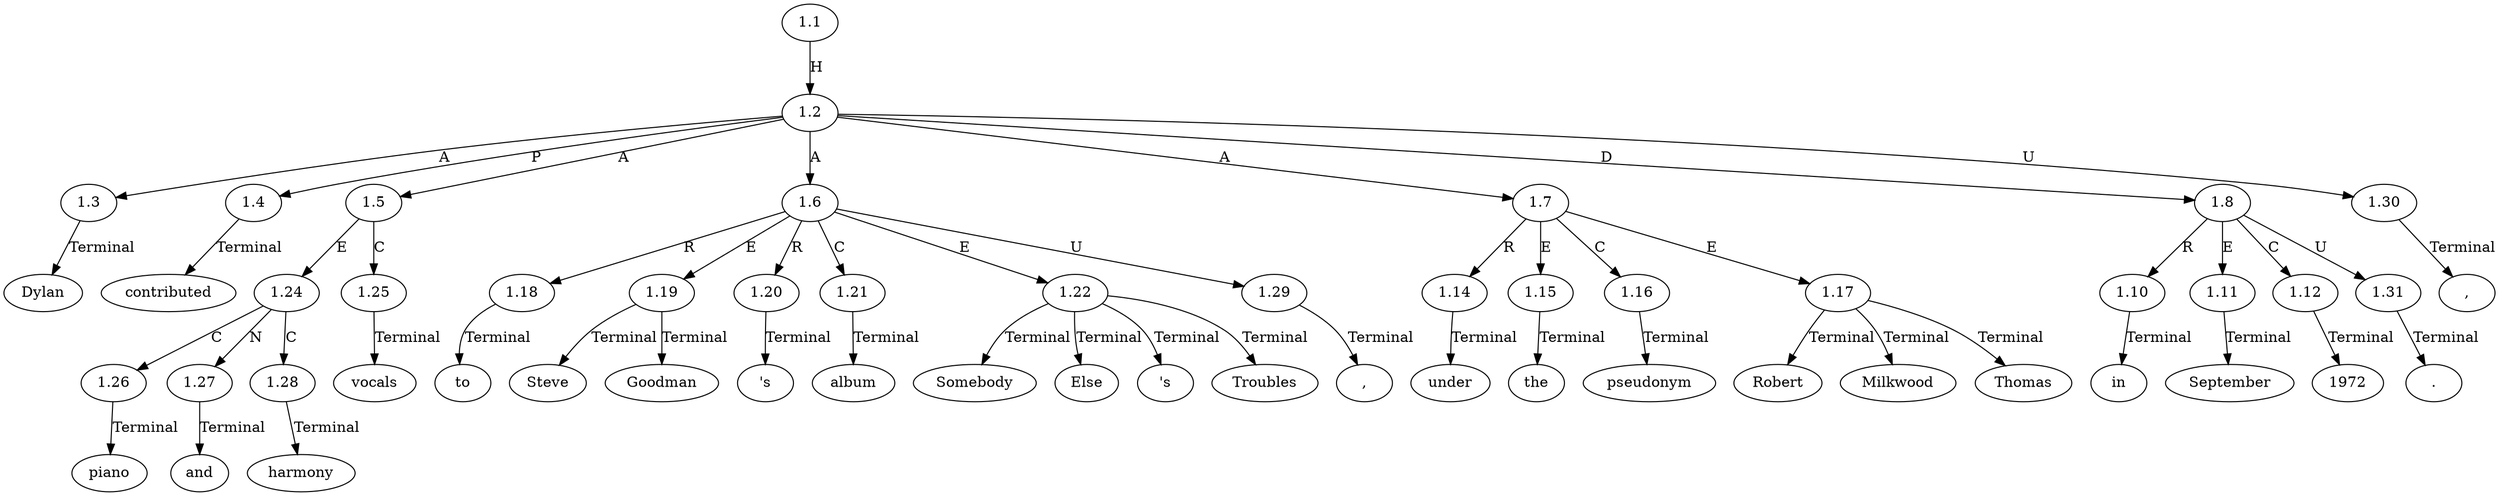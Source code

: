 // Graph
digraph {
	0.1 [label=Dylan ordering=out]
	0.10 [label="'s" ordering=out]
	0.11 [label=album ordering=out]
	0.12 [label="," ordering=out]
	0.13 [label=Somebody ordering=out]
	0.14 [label=Else ordering=out]
	0.15 [label="'s" ordering=out]
	0.16 [label=Troubles ordering=out]
	0.17 [label="," ordering=out]
	0.18 [label=under ordering=out]
	0.19 [label=the ordering=out]
	0.2 [label=contributed ordering=out]
	0.20 [label=pseudonym ordering=out]
	0.21 [label=Robert ordering=out]
	0.22 [label=Milkwood ordering=out]
	0.23 [label=Thomas ordering=out]
	0.24 [label=in ordering=out]
	0.25 [label=September ordering=out]
	0.26 [label=1972 ordering=out]
	0.27 [label="." ordering=out]
	0.3 [label=piano ordering=out]
	0.4 [label=and ordering=out]
	0.5 [label=harmony ordering=out]
	0.6 [label=vocals ordering=out]
	0.7 [label=to ordering=out]
	0.8 [label=Steve ordering=out]
	0.9 [label=Goodman ordering=out]
	1.1 [label=1.1 ordering=out]
	1.2 [label=1.2 ordering=out]
	1.3 [label=1.3 ordering=out]
	1.4 [label=1.4 ordering=out]
	1.5 [label=1.5 ordering=out]
	1.6 [label=1.6 ordering=out]
	1.7 [label=1.7 ordering=out]
	1.8 [label=1.8 ordering=out]
	1.10 [label=1.10 ordering=out]
	1.11 [label=1.11 ordering=out]
	1.12 [label=1.12 ordering=out]
	1.14 [label=1.14 ordering=out]
	1.15 [label=1.15 ordering=out]
	1.16 [label=1.16 ordering=out]
	1.17 [label=1.17 ordering=out]
	1.18 [label=1.18 ordering=out]
	1.19 [label=1.19 ordering=out]
	1.20 [label=1.20 ordering=out]
	1.21 [label=1.21 ordering=out]
	1.22 [label=1.22 ordering=out]
	1.24 [label=1.24 ordering=out]
	1.25 [label=1.25 ordering=out]
	1.26 [label=1.26 ordering=out]
	1.27 [label=1.27 ordering=out]
	1.28 [label=1.28 ordering=out]
	1.29 [label=1.29 ordering=out]
	1.30 [label=1.30 ordering=out]
	1.31 [label=1.31 ordering=out]
	1.1 -> 1.2 [label=H ordering=out]
	1.2 -> 1.3 [label=A ordering=out]
	1.2 -> 1.4 [label=P ordering=out]
	1.2 -> 1.5 [label=A ordering=out]
	1.2 -> 1.6 [label=A ordering=out]
	1.2 -> 1.7 [label=A ordering=out]
	1.2 -> 1.8 [label=D ordering=out]
	1.2 -> 1.30 [label=U ordering=out]
	1.3 -> 0.1 [label=Terminal ordering=out]
	1.4 -> 0.2 [label=Terminal ordering=out]
	1.5 -> 1.24 [label=E ordering=out]
	1.5 -> 1.25 [label=C ordering=out]
	1.6 -> 1.18 [label=R ordering=out]
	1.6 -> 1.19 [label=E ordering=out]
	1.6 -> 1.20 [label=R ordering=out]
	1.6 -> 1.21 [label=C ordering=out]
	1.6 -> 1.22 [label=E ordering=out]
	1.6 -> 1.29 [label=U ordering=out]
	1.7 -> 1.14 [label=R ordering=out]
	1.7 -> 1.15 [label=E ordering=out]
	1.7 -> 1.16 [label=C ordering=out]
	1.7 -> 1.17 [label=E ordering=out]
	1.8 -> 1.10 [label=R ordering=out]
	1.8 -> 1.11 [label=E ordering=out]
	1.8 -> 1.12 [label=C ordering=out]
	1.8 -> 1.31 [label=U ordering=out]
	1.10 -> 0.24 [label=Terminal ordering=out]
	1.11 -> 0.25 [label=Terminal ordering=out]
	1.12 -> 0.26 [label=Terminal ordering=out]
	1.14 -> 0.18 [label=Terminal ordering=out]
	1.15 -> 0.19 [label=Terminal ordering=out]
	1.16 -> 0.20 [label=Terminal ordering=out]
	1.17 -> 0.21 [label=Terminal ordering=out]
	1.17 -> 0.22 [label=Terminal ordering=out]
	1.17 -> 0.23 [label=Terminal ordering=out]
	1.18 -> 0.7 [label=Terminal ordering=out]
	1.19 -> 0.8 [label=Terminal ordering=out]
	1.19 -> 0.9 [label=Terminal ordering=out]
	1.20 -> 0.10 [label=Terminal ordering=out]
	1.21 -> 0.11 [label=Terminal ordering=out]
	1.22 -> 0.13 [label=Terminal ordering=out]
	1.22 -> 0.14 [label=Terminal ordering=out]
	1.22 -> 0.15 [label=Terminal ordering=out]
	1.22 -> 0.16 [label=Terminal ordering=out]
	1.24 -> 1.26 [label=C ordering=out]
	1.24 -> 1.27 [label=N ordering=out]
	1.24 -> 1.28 [label=C ordering=out]
	1.25 -> 0.6 [label=Terminal ordering=out]
	1.26 -> 0.3 [label=Terminal ordering=out]
	1.27 -> 0.4 [label=Terminal ordering=out]
	1.28 -> 0.5 [label=Terminal ordering=out]
	1.29 -> 0.12 [label=Terminal ordering=out]
	1.30 -> 0.17 [label=Terminal ordering=out]
	1.31 -> 0.27 [label=Terminal ordering=out]
}
